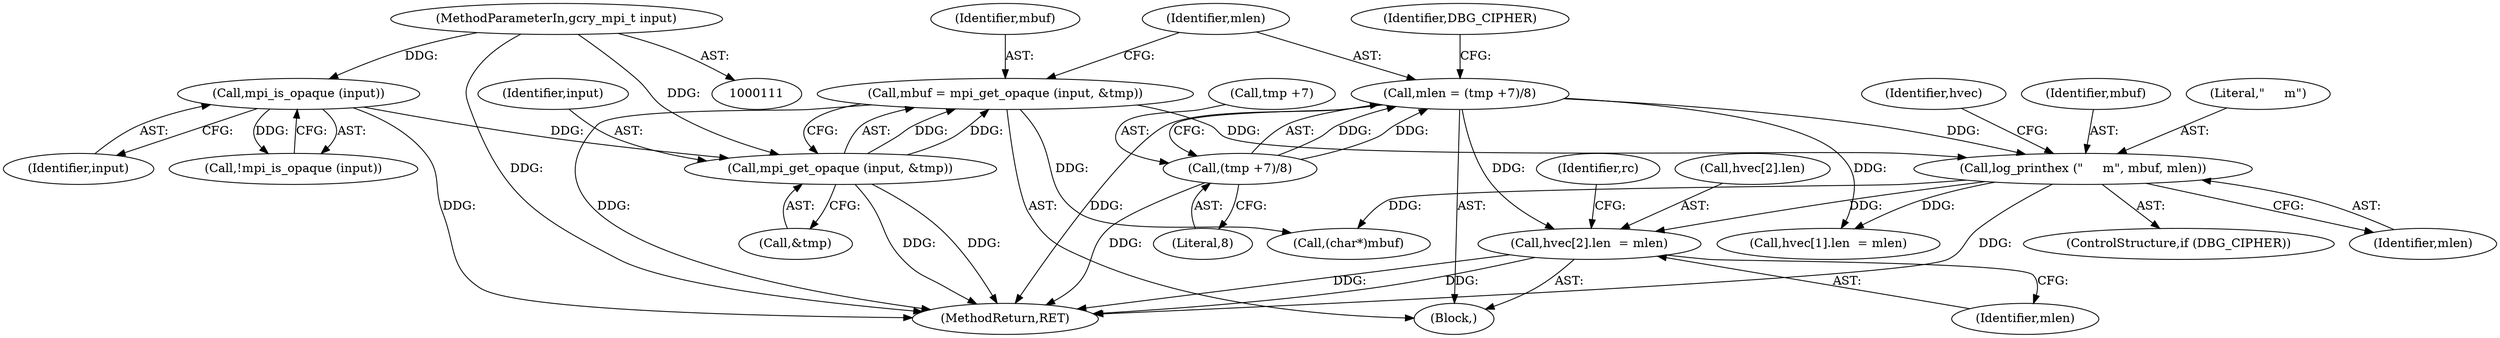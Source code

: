 digraph "0_gnupg_5a22de904a0a366ae79f03ff1e13a1232a89e26b@array" {
"1000496" [label="(Call,hvec[2].len  = mlen)"];
"1000323" [label="(Call,mlen = (tmp +7)/8)"];
"1000325" [label="(Call,(tmp +7)/8)"];
"1000332" [label="(Call,log_printhex (\"     m\", mbuf, mlen))"];
"1000317" [label="(Call,mbuf = mpi_get_opaque (input, &tmp))"];
"1000319" [label="(Call,mpi_get_opaque (input, &tmp))"];
"1000156" [label="(Call,mpi_is_opaque (input))"];
"1000112" [label="(MethodParameterIn,gcry_mpi_t input)"];
"1000155" [label="(Call,!mpi_is_opaque (input))"];
"1000339" [label="(Identifier,hvec)"];
"1000329" [label="(Literal,8)"];
"1000496" [label="(Call,hvec[2].len  = mlen)"];
"1000335" [label="(Identifier,mlen)"];
"1000332" [label="(Call,log_printhex (\"     m\", mbuf, mlen))"];
"1000334" [label="(Identifier,mbuf)"];
"1000331" [label="(Identifier,DBG_CIPHER)"];
"1000318" [label="(Identifier,mbuf)"];
"1000157" [label="(Identifier,input)"];
"1000319" [label="(Call,mpi_get_opaque (input, &tmp))"];
"1000324" [label="(Identifier,mlen)"];
"1000323" [label="(Call,mlen = (tmp +7)/8)"];
"1000325" [label="(Call,(tmp +7)/8)"];
"1000363" [label="(Call,(char*)mbuf)"];
"1000504" [label="(Identifier,rc)"];
"1000366" [label="(Call,hvec[1].len  = mlen)"];
"1000610" [label="(MethodReturn,RET)"];
"1000112" [label="(MethodParameterIn,gcry_mpi_t input)"];
"1000118" [label="(Block,)"];
"1000502" [label="(Identifier,mlen)"];
"1000333" [label="(Literal,\"     m\")"];
"1000320" [label="(Identifier,input)"];
"1000156" [label="(Call,mpi_is_opaque (input))"];
"1000317" [label="(Call,mbuf = mpi_get_opaque (input, &tmp))"];
"1000321" [label="(Call,&tmp)"];
"1000497" [label="(Call,hvec[2].len)"];
"1000330" [label="(ControlStructure,if (DBG_CIPHER))"];
"1000326" [label="(Call,tmp +7)"];
"1000496" -> "1000118"  [label="AST: "];
"1000496" -> "1000502"  [label="CFG: "];
"1000497" -> "1000496"  [label="AST: "];
"1000502" -> "1000496"  [label="AST: "];
"1000504" -> "1000496"  [label="CFG: "];
"1000496" -> "1000610"  [label="DDG: "];
"1000496" -> "1000610"  [label="DDG: "];
"1000323" -> "1000496"  [label="DDG: "];
"1000332" -> "1000496"  [label="DDG: "];
"1000323" -> "1000118"  [label="AST: "];
"1000323" -> "1000325"  [label="CFG: "];
"1000324" -> "1000323"  [label="AST: "];
"1000325" -> "1000323"  [label="AST: "];
"1000331" -> "1000323"  [label="CFG: "];
"1000323" -> "1000610"  [label="DDG: "];
"1000325" -> "1000323"  [label="DDG: "];
"1000325" -> "1000323"  [label="DDG: "];
"1000323" -> "1000332"  [label="DDG: "];
"1000323" -> "1000366"  [label="DDG: "];
"1000325" -> "1000329"  [label="CFG: "];
"1000326" -> "1000325"  [label="AST: "];
"1000329" -> "1000325"  [label="AST: "];
"1000325" -> "1000610"  [label="DDG: "];
"1000332" -> "1000330"  [label="AST: "];
"1000332" -> "1000335"  [label="CFG: "];
"1000333" -> "1000332"  [label="AST: "];
"1000334" -> "1000332"  [label="AST: "];
"1000335" -> "1000332"  [label="AST: "];
"1000339" -> "1000332"  [label="CFG: "];
"1000332" -> "1000610"  [label="DDG: "];
"1000317" -> "1000332"  [label="DDG: "];
"1000332" -> "1000363"  [label="DDG: "];
"1000332" -> "1000366"  [label="DDG: "];
"1000317" -> "1000118"  [label="AST: "];
"1000317" -> "1000319"  [label="CFG: "];
"1000318" -> "1000317"  [label="AST: "];
"1000319" -> "1000317"  [label="AST: "];
"1000324" -> "1000317"  [label="CFG: "];
"1000317" -> "1000610"  [label="DDG: "];
"1000319" -> "1000317"  [label="DDG: "];
"1000319" -> "1000317"  [label="DDG: "];
"1000317" -> "1000363"  [label="DDG: "];
"1000319" -> "1000321"  [label="CFG: "];
"1000320" -> "1000319"  [label="AST: "];
"1000321" -> "1000319"  [label="AST: "];
"1000319" -> "1000610"  [label="DDG: "];
"1000319" -> "1000610"  [label="DDG: "];
"1000156" -> "1000319"  [label="DDG: "];
"1000112" -> "1000319"  [label="DDG: "];
"1000156" -> "1000155"  [label="AST: "];
"1000156" -> "1000157"  [label="CFG: "];
"1000157" -> "1000156"  [label="AST: "];
"1000155" -> "1000156"  [label="CFG: "];
"1000156" -> "1000610"  [label="DDG: "];
"1000156" -> "1000155"  [label="DDG: "];
"1000112" -> "1000156"  [label="DDG: "];
"1000112" -> "1000111"  [label="AST: "];
"1000112" -> "1000610"  [label="DDG: "];
}
